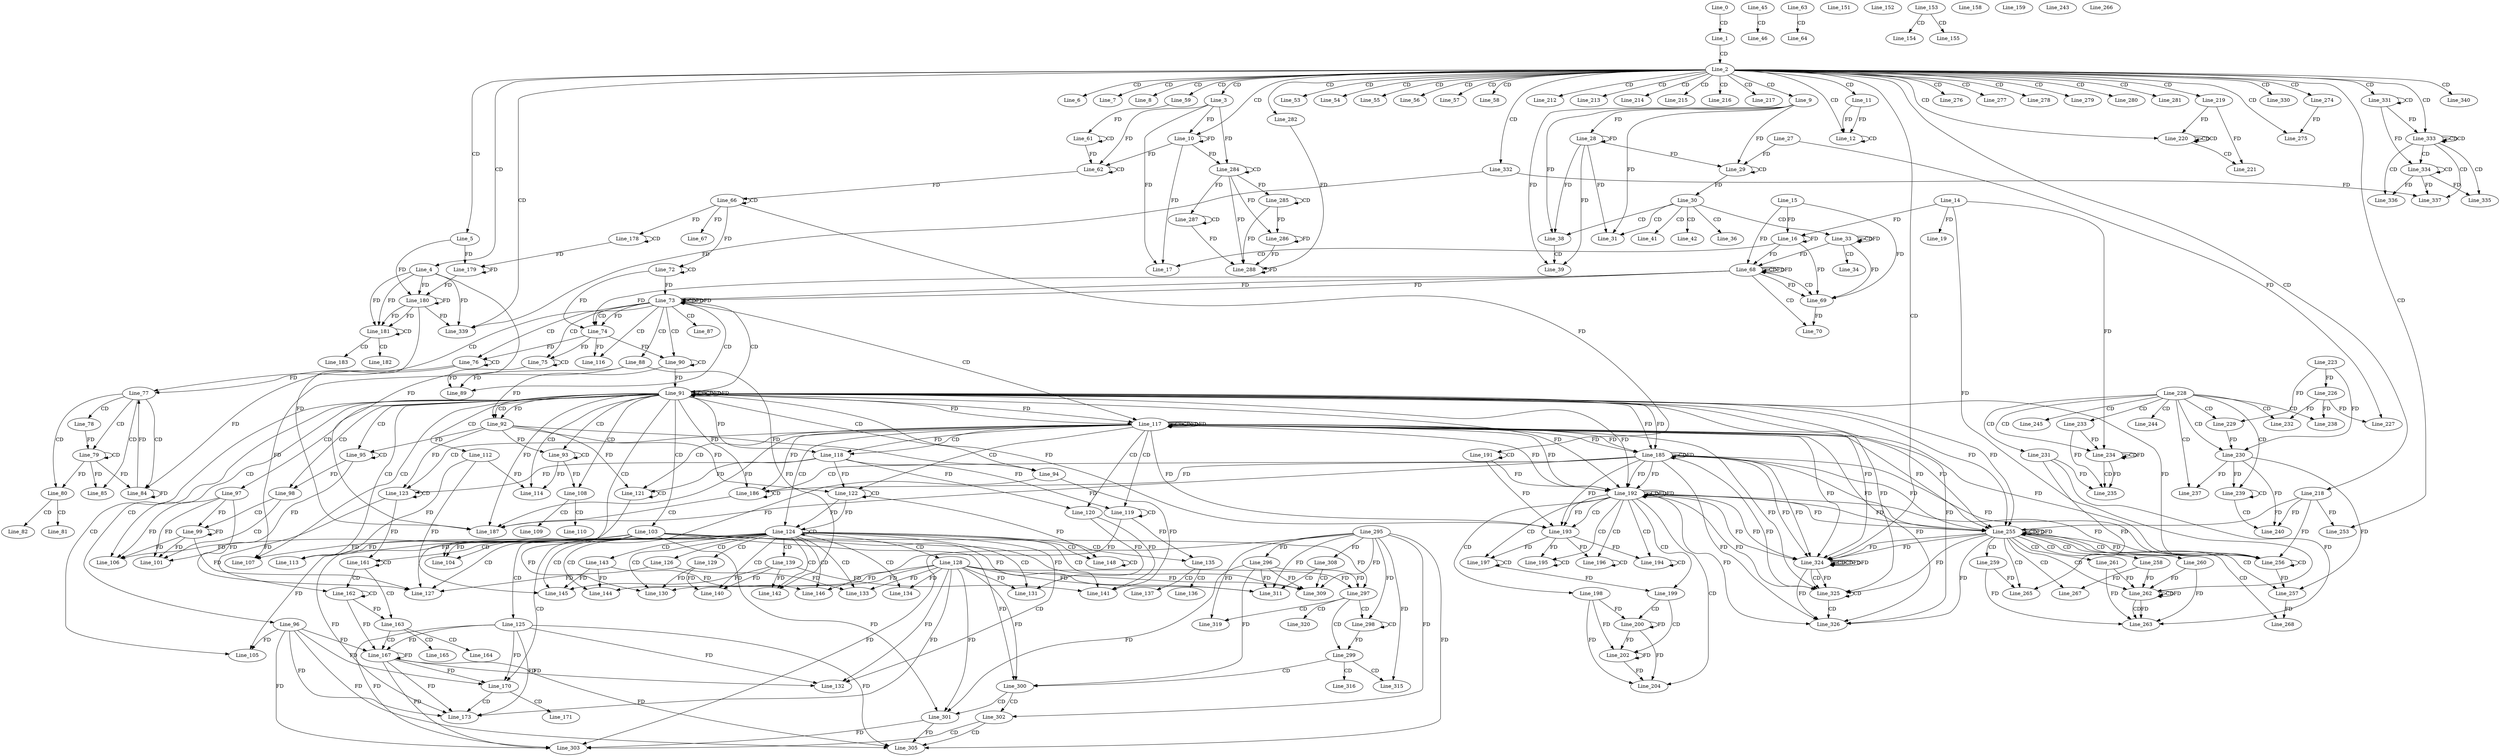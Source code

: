 digraph G {
  Line_0;
  Line_1;
  Line_2;
  Line_3;
  Line_4;
  Line_5;
  Line_6;
  Line_7;
  Line_8;
  Line_9;
  Line_10;
  Line_11;
  Line_12;
  Line_12;
  Line_16;
  Line_15;
  Line_16;
  Line_14;
  Line_16;
  Line_17;
  Line_19;
  Line_28;
  Line_29;
  Line_29;
  Line_27;
  Line_30;
  Line_31;
  Line_33;
  Line_33;
  Line_33;
  Line_34;
  Line_36;
  Line_38;
  Line_39;
  Line_41;
  Line_42;
  Line_45;
  Line_46;
  Line_53;
  Line_54;
  Line_55;
  Line_56;
  Line_57;
  Line_58;
  Line_59;
  Line_61;
  Line_61;
  Line_62;
  Line_62;
  Line_62;
  Line_63;
  Line_64;
  Line_66;
  Line_66;
  Line_67;
  Line_68;
  Line_68;
  Line_68;
  Line_68;
  Line_69;
  Line_69;
  Line_70;
  Line_70;
  Line_72;
  Line_72;
  Line_73;
  Line_73;
  Line_73;
  Line_73;
  Line_74;
  Line_74;
  Line_75;
  Line_75;
  Line_76;
  Line_76;
  Line_77;
  Line_77;
  Line_78;
  Line_79;
  Line_79;
  Line_80;
  Line_81;
  Line_82;
  Line_84;
  Line_84;
  Line_85;
  Line_87;
  Line_88;
  Line_89;
  Line_90;
  Line_90;
  Line_91;
  Line_91;
  Line_91;
  Line_91;
  Line_92;
  Line_92;
  Line_93;
  Line_93;
  Line_94;
  Line_94;
  Line_95;
  Line_95;
  Line_96;
  Line_97;
  Line_98;
  Line_98;
  Line_99;
  Line_101;
  Line_103;
  Line_104;
  Line_105;
  Line_106;
  Line_107;
  Line_107;
  Line_108;
  Line_108;
  Line_109;
  Line_110;
  Line_112;
  Line_113;
  Line_114;
  Line_116;
  Line_117;
  Line_117;
  Line_117;
  Line_118;
  Line_118;
  Line_119;
  Line_119;
  Line_120;
  Line_120;
  Line_121;
  Line_121;
  Line_122;
  Line_122;
  Line_123;
  Line_123;
  Line_124;
  Line_124;
  Line_125;
  Line_126;
  Line_127;
  Line_128;
  Line_129;
  Line_130;
  Line_131;
  Line_132;
  Line_133;
  Line_134;
  Line_134;
  Line_135;
  Line_135;
  Line_136;
  Line_137;
  Line_139;
  Line_140;
  Line_141;
  Line_142;
  Line_142;
  Line_143;
  Line_144;
  Line_145;
  Line_146;
  Line_148;
  Line_148;
  Line_151;
  Line_152;
  Line_153;
  Line_153;
  Line_154;
  Line_155;
  Line_158;
  Line_159;
  Line_161;
  Line_161;
  Line_161;
  Line_162;
  Line_162;
  Line_162;
  Line_163;
  Line_164;
  Line_165;
  Line_167;
  Line_167;
  Line_170;
  Line_171;
  Line_171;
  Line_173;
  Line_178;
  Line_178;
  Line_179;
  Line_179;
  Line_180;
  Line_180;
  Line_181;
  Line_181;
  Line_182;
  Line_183;
  Line_185;
  Line_185;
  Line_185;
  Line_186;
  Line_186;
  Line_186;
  Line_187;
  Line_191;
  Line_191;
  Line_192;
  Line_192;
  Line_192;
  Line_192;
  Line_193;
  Line_193;
  Line_194;
  Line_194;
  Line_195;
  Line_195;
  Line_196;
  Line_196;
  Line_197;
  Line_197;
  Line_198;
  Line_199;
  Line_199;
  Line_200;
  Line_202;
  Line_204;
  Line_212;
  Line_213;
  Line_214;
  Line_215;
  Line_216;
  Line_217;
  Line_218;
  Line_219;
  Line_220;
  Line_220;
  Line_220;
  Line_221;
  Line_223;
  Line_226;
  Line_227;
  Line_226;
  Line_228;
  Line_229;
  Line_229;
  Line_230;
  Line_230;
  Line_230;
  Line_231;
  Line_232;
  Line_233;
  Line_234;
  Line_234;
  Line_234;
  Line_235;
  Line_237;
  Line_237;
  Line_238;
  Line_239;
  Line_239;
  Line_239;
  Line_240;
  Line_243;
  Line_244;
  Line_245;
  Line_253;
  Line_253;
  Line_255;
  Line_255;
  Line_255;
  Line_255;
  Line_256;
  Line_256;
  Line_257;
  Line_257;
  Line_258;
  Line_259;
  Line_260;
  Line_261;
  Line_262;
  Line_262;
  Line_262;
  Line_263;
  Line_265;
  Line_266;
  Line_267;
  Line_268;
  Line_268;
  Line_274;
  Line_275;
  Line_276;
  Line_277;
  Line_278;
  Line_279;
  Line_280;
  Line_281;
  Line_282;
  Line_284;
  Line_284;
  Line_285;
  Line_285;
  Line_286;
  Line_286;
  Line_287;
  Line_287;
  Line_288;
  Line_288;
  Line_288;
  Line_295;
  Line_296;
  Line_297;
  Line_296;
  Line_298;
  Line_298;
  Line_298;
  Line_299;
  Line_300;
  Line_300;
  Line_300;
  Line_301;
  Line_301;
  Line_302;
  Line_302;
  Line_303;
  Line_303;
  Line_305;
  Line_305;
  Line_305;
  Line_308;
  Line_308;
  Line_309;
  Line_309;
  Line_311;
  Line_311;
  Line_311;
  Line_315;
  Line_315;
  Line_316;
  Line_319;
  Line_319;
  Line_320;
  Line_324;
  Line_324;
  Line_324;
  Line_325;
  Line_325;
  Line_325;
  Line_326;
  Line_330;
  Line_331;
  Line_331;
  Line_332;
  Line_333;
  Line_333;
  Line_334;
  Line_334;
  Line_334;
  Line_335;
  Line_336;
  Line_337;
  Line_339;
  Line_340;
  Line_0 -> Line_1 [ label="CD" ];
  Line_1 -> Line_2 [ label="CD" ];
  Line_2 -> Line_3 [ label="CD" ];
  Line_2 -> Line_4 [ label="CD" ];
  Line_2 -> Line_5 [ label="CD" ];
  Line_2 -> Line_6 [ label="CD" ];
  Line_2 -> Line_7 [ label="CD" ];
  Line_2 -> Line_8 [ label="CD" ];
  Line_2 -> Line_9 [ label="CD" ];
  Line_2 -> Line_10 [ label="CD" ];
  Line_3 -> Line_10 [ label="FD" ];
  Line_10 -> Line_10 [ label="FD" ];
  Line_2 -> Line_11 [ label="CD" ];
  Line_2 -> Line_12 [ label="CD" ];
  Line_11 -> Line_12 [ label="FD" ];
  Line_12 -> Line_12 [ label="CD" ];
  Line_11 -> Line_12 [ label="FD" ];
  Line_16 -> Line_16 [ label="FD" ];
  Line_15 -> Line_16 [ label="FD" ];
  Line_14 -> Line_16 [ label="FD" ];
  Line_16 -> Line_17 [ label="CD" ];
  Line_3 -> Line_17 [ label="FD" ];
  Line_10 -> Line_17 [ label="FD" ];
  Line_14 -> Line_19 [ label="FD" ];
  Line_9 -> Line_28 [ label="FD" ];
  Line_28 -> Line_28 [ label="FD" ];
  Line_29 -> Line_29 [ label="CD" ];
  Line_27 -> Line_29 [ label="FD" ];
  Line_9 -> Line_29 [ label="FD" ];
  Line_28 -> Line_29 [ label="FD" ];
  Line_29 -> Line_30 [ label="FD" ];
  Line_30 -> Line_31 [ label="CD" ];
  Line_9 -> Line_31 [ label="FD" ];
  Line_28 -> Line_31 [ label="FD" ];
  Line_30 -> Line_33 [ label="CD" ];
  Line_33 -> Line_33 [ label="CD" ];
  Line_33 -> Line_33 [ label="FD" ];
  Line_33 -> Line_34 [ label="CD" ];
  Line_30 -> Line_36 [ label="CD" ];
  Line_30 -> Line_38 [ label="CD" ];
  Line_9 -> Line_38 [ label="FD" ];
  Line_28 -> Line_38 [ label="FD" ];
  Line_38 -> Line_39 [ label="CD" ];
  Line_9 -> Line_39 [ label="FD" ];
  Line_28 -> Line_39 [ label="FD" ];
  Line_30 -> Line_41 [ label="CD" ];
  Line_30 -> Line_42 [ label="CD" ];
  Line_45 -> Line_46 [ label="CD" ];
  Line_2 -> Line_53 [ label="CD" ];
  Line_2 -> Line_54 [ label="CD" ];
  Line_2 -> Line_55 [ label="CD" ];
  Line_2 -> Line_56 [ label="CD" ];
  Line_2 -> Line_57 [ label="CD" ];
  Line_2 -> Line_58 [ label="CD" ];
  Line_2 -> Line_59 [ label="CD" ];
  Line_61 -> Line_61 [ label="CD" ];
  Line_59 -> Line_61 [ label="FD" ];
  Line_62 -> Line_62 [ label="CD" ];
  Line_61 -> Line_62 [ label="FD" ];
  Line_3 -> Line_62 [ label="FD" ];
  Line_10 -> Line_62 [ label="FD" ];
  Line_63 -> Line_64 [ label="CD" ];
  Line_66 -> Line_66 [ label="CD" ];
  Line_62 -> Line_66 [ label="FD" ];
  Line_66 -> Line_67 [ label="FD" ];
  Line_68 -> Line_68 [ label="CD" ];
  Line_33 -> Line_68 [ label="FD" ];
  Line_16 -> Line_68 [ label="FD" ];
  Line_15 -> Line_68 [ label="FD" ];
  Line_68 -> Line_68 [ label="FD" ];
  Line_68 -> Line_69 [ label="CD" ];
  Line_33 -> Line_69 [ label="FD" ];
  Line_16 -> Line_69 [ label="FD" ];
  Line_15 -> Line_69 [ label="FD" ];
  Line_68 -> Line_69 [ label="FD" ];
  Line_68 -> Line_70 [ label="CD" ];
  Line_69 -> Line_70 [ label="FD" ];
  Line_72 -> Line_72 [ label="CD" ];
  Line_66 -> Line_72 [ label="FD" ];
  Line_68 -> Line_73 [ label="FD" ];
  Line_72 -> Line_73 [ label="FD" ];
  Line_73 -> Line_73 [ label="CD" ];
  Line_73 -> Line_73 [ label="FD" ];
  Line_68 -> Line_73 [ label="FD" ];
  Line_73 -> Line_74 [ label="CD" ];
  Line_72 -> Line_74 [ label="FD" ];
  Line_73 -> Line_74 [ label="FD" ];
  Line_68 -> Line_74 [ label="FD" ];
  Line_73 -> Line_75 [ label="CD" ];
  Line_75 -> Line_75 [ label="CD" ];
  Line_74 -> Line_75 [ label="FD" ];
  Line_73 -> Line_76 [ label="CD" ];
  Line_76 -> Line_76 [ label="CD" ];
  Line_74 -> Line_76 [ label="FD" ];
  Line_73 -> Line_77 [ label="CD" ];
  Line_76 -> Line_77 [ label="FD" ];
  Line_77 -> Line_78 [ label="CD" ];
  Line_77 -> Line_79 [ label="CD" ];
  Line_79 -> Line_79 [ label="CD" ];
  Line_78 -> Line_79 [ label="FD" ];
  Line_77 -> Line_80 [ label="CD" ];
  Line_79 -> Line_80 [ label="FD" ];
  Line_80 -> Line_81 [ label="CD" ];
  Line_80 -> Line_82 [ label="CD" ];
  Line_77 -> Line_84 [ label="CD" ];
  Line_76 -> Line_84 [ label="FD" ];
  Line_84 -> Line_84 [ label="FD" ];
  Line_79 -> Line_84 [ label="FD" ];
  Line_77 -> Line_85 [ label="CD" ];
  Line_79 -> Line_85 [ label="FD" ];
  Line_73 -> Line_87 [ label="CD" ];
  Line_73 -> Line_88 [ label="CD" ];
  Line_73 -> Line_89 [ label="CD" ];
  Line_75 -> Line_89 [ label="FD" ];
  Line_88 -> Line_89 [ label="FD" ];
  Line_73 -> Line_90 [ label="CD" ];
  Line_90 -> Line_90 [ label="CD" ];
  Line_74 -> Line_90 [ label="FD" ];
  Line_73 -> Line_91 [ label="CD" ];
  Line_91 -> Line_91 [ label="CD" ];
  Line_91 -> Line_91 [ label="CD" ];
  Line_90 -> Line_91 [ label="FD" ];
  Line_91 -> Line_91 [ label="FD" ];
  Line_91 -> Line_92 [ label="CD" ];
  Line_90 -> Line_92 [ label="FD" ];
  Line_91 -> Line_92 [ label="FD" ];
  Line_91 -> Line_93 [ label="CD" ];
  Line_93 -> Line_93 [ label="CD" ];
  Line_92 -> Line_93 [ label="FD" ];
  Line_91 -> Line_94 [ label="CD" ];
  Line_92 -> Line_94 [ label="FD" ];
  Line_91 -> Line_95 [ label="CD" ];
  Line_95 -> Line_95 [ label="CD" ];
  Line_92 -> Line_95 [ label="FD" ];
  Line_91 -> Line_96 [ label="CD" ];
  Line_91 -> Line_97 [ label="CD" ];
  Line_91 -> Line_98 [ label="CD" ];
  Line_95 -> Line_98 [ label="FD" ];
  Line_98 -> Line_99 [ label="CD" ];
  Line_97 -> Line_99 [ label="FD" ];
  Line_99 -> Line_99 [ label="FD" ];
  Line_98 -> Line_101 [ label="CD" ];
  Line_97 -> Line_101 [ label="FD" ];
  Line_99 -> Line_101 [ label="FD" ];
  Line_95 -> Line_101 [ label="FD" ];
  Line_91 -> Line_103 [ label="CD" ];
  Line_91 -> Line_104 [ label="CD" ];
  Line_103 -> Line_104 [ label="FD" ];
  Line_94 -> Line_104 [ label="FD" ];
  Line_91 -> Line_105 [ label="CD" ];
  Line_103 -> Line_105 [ label="FD" ];
  Line_96 -> Line_105 [ label="FD" ];
  Line_91 -> Line_106 [ label="CD" ];
  Line_103 -> Line_106 [ label="FD" ];
  Line_97 -> Line_106 [ label="FD" ];
  Line_99 -> Line_106 [ label="FD" ];
  Line_91 -> Line_107 [ label="CD" ];
  Line_103 -> Line_107 [ label="FD" ];
  Line_88 -> Line_107 [ label="FD" ];
  Line_91 -> Line_108 [ label="CD" ];
  Line_93 -> Line_108 [ label="FD" ];
  Line_108 -> Line_109 [ label="CD" ];
  Line_108 -> Line_110 [ label="CD" ];
  Line_91 -> Line_112 [ label="CD" ];
  Line_91 -> Line_113 [ label="CD" ];
  Line_112 -> Line_113 [ label="FD" ];
  Line_103 -> Line_113 [ label="FD" ];
  Line_91 -> Line_114 [ label="CD" ];
  Line_93 -> Line_114 [ label="FD" ];
  Line_112 -> Line_114 [ label="FD" ];
  Line_73 -> Line_116 [ label="CD" ];
  Line_74 -> Line_116 [ label="FD" ];
  Line_73 -> Line_117 [ label="CD" ];
  Line_117 -> Line_117 [ label="CD" ];
  Line_91 -> Line_117 [ label="FD" ];
  Line_117 -> Line_117 [ label="CD" ];
  Line_117 -> Line_117 [ label="FD" ];
  Line_91 -> Line_117 [ label="FD" ];
  Line_117 -> Line_118 [ label="CD" ];
  Line_117 -> Line_118 [ label="FD" ];
  Line_91 -> Line_118 [ label="FD" ];
  Line_117 -> Line_119 [ label="CD" ];
  Line_119 -> Line_119 [ label="CD" ];
  Line_118 -> Line_119 [ label="FD" ];
  Line_117 -> Line_120 [ label="CD" ];
  Line_118 -> Line_120 [ label="FD" ];
  Line_117 -> Line_121 [ label="CD" ];
  Line_121 -> Line_121 [ label="CD" ];
  Line_118 -> Line_121 [ label="FD" ];
  Line_92 -> Line_121 [ label="FD" ];
  Line_117 -> Line_122 [ label="CD" ];
  Line_122 -> Line_122 [ label="CD" ];
  Line_118 -> Line_122 [ label="FD" ];
  Line_92 -> Line_122 [ label="FD" ];
  Line_117 -> Line_123 [ label="CD" ];
  Line_123 -> Line_123 [ label="CD" ];
  Line_118 -> Line_123 [ label="FD" ];
  Line_92 -> Line_123 [ label="FD" ];
  Line_117 -> Line_124 [ label="CD" ];
  Line_122 -> Line_124 [ label="FD" ];
  Line_124 -> Line_124 [ label="CD" ];
  Line_122 -> Line_124 [ label="FD" ];
  Line_124 -> Line_125 [ label="CD" ];
  Line_124 -> Line_126 [ label="CD" ];
  Line_124 -> Line_127 [ label="CD" ];
  Line_126 -> Line_127 [ label="FD" ];
  Line_97 -> Line_127 [ label="FD" ];
  Line_99 -> Line_127 [ label="FD" ];
  Line_121 -> Line_127 [ label="FD" ];
  Line_124 -> Line_128 [ label="CD" ];
  Line_124 -> Line_129 [ label="CD" ];
  Line_124 -> Line_130 [ label="CD" ];
  Line_128 -> Line_130 [ label="FD" ];
  Line_103 -> Line_130 [ label="FD" ];
  Line_129 -> Line_130 [ label="FD" ];
  Line_124 -> Line_131 [ label="CD" ];
  Line_128 -> Line_131 [ label="FD" ];
  Line_120 -> Line_131 [ label="FD" ];
  Line_124 -> Line_132 [ label="CD" ];
  Line_128 -> Line_132 [ label="FD" ];
  Line_125 -> Line_132 [ label="FD" ];
  Line_124 -> Line_133 [ label="CD" ];
  Line_128 -> Line_133 [ label="FD" ];
  Line_126 -> Line_133 [ label="FD" ];
  Line_124 -> Line_134 [ label="CD" ];
  Line_128 -> Line_134 [ label="FD" ];
  Line_124 -> Line_135 [ label="CD" ];
  Line_119 -> Line_135 [ label="FD" ];
  Line_135 -> Line_136 [ label="CD" ];
  Line_135 -> Line_137 [ label="CD" ];
  Line_124 -> Line_139 [ label="CD" ];
  Line_124 -> Line_140 [ label="CD" ];
  Line_139 -> Line_140 [ label="FD" ];
  Line_129 -> Line_140 [ label="FD" ];
  Line_124 -> Line_141 [ label="CD" ];
  Line_139 -> Line_141 [ label="FD" ];
  Line_120 -> Line_141 [ label="FD" ];
  Line_94 -> Line_141 [ label="FD" ];
  Line_124 -> Line_142 [ label="CD" ];
  Line_139 -> Line_142 [ label="FD" ];
  Line_88 -> Line_142 [ label="FD" ];
  Line_124 -> Line_143 [ label="CD" ];
  Line_124 -> Line_144 [ label="CD" ];
  Line_143 -> Line_144 [ label="FD" ];
  Line_128 -> Line_144 [ label="FD" ];
  Line_124 -> Line_145 [ label="CD" ];
  Line_143 -> Line_145 [ label="FD" ];
  Line_112 -> Line_145 [ label="FD" ];
  Line_139 -> Line_145 [ label="FD" ];
  Line_124 -> Line_146 [ label="CD" ];
  Line_119 -> Line_146 [ label="FD" ];
  Line_143 -> Line_146 [ label="FD" ];
  Line_124 -> Line_148 [ label="CD" ];
  Line_148 -> Line_148 [ label="CD" ];
  Line_122 -> Line_148 [ label="FD" ];
  Line_153 -> Line_154 [ label="CD" ];
  Line_153 -> Line_155 [ label="CD" ];
  Line_124 -> Line_161 [ label="CD" ];
  Line_161 -> Line_161 [ label="CD" ];
  Line_123 -> Line_161 [ label="FD" ];
  Line_161 -> Line_162 [ label="CD" ];
  Line_162 -> Line_162 [ label="CD" ];
  Line_123 -> Line_162 [ label="FD" ];
  Line_161 -> Line_163 [ label="CD" ];
  Line_162 -> Line_163 [ label="FD" ];
  Line_163 -> Line_164 [ label="CD" ];
  Line_163 -> Line_165 [ label="CD" ];
  Line_163 -> Line_167 [ label="CD" ];
  Line_125 -> Line_167 [ label="FD" ];
  Line_167 -> Line_167 [ label="FD" ];
  Line_96 -> Line_167 [ label="FD" ];
  Line_162 -> Line_167 [ label="FD" ];
  Line_124 -> Line_170 [ label="CD" ];
  Line_125 -> Line_170 [ label="FD" ];
  Line_167 -> Line_170 [ label="FD" ];
  Line_96 -> Line_170 [ label="FD" ];
  Line_170 -> Line_171 [ label="CD" ];
  Line_170 -> Line_173 [ label="CD" ];
  Line_125 -> Line_173 [ label="FD" ];
  Line_167 -> Line_173 [ label="FD" ];
  Line_96 -> Line_173 [ label="FD" ];
  Line_128 -> Line_173 [ label="FD" ];
  Line_103 -> Line_173 [ label="FD" ];
  Line_178 -> Line_178 [ label="CD" ];
  Line_66 -> Line_178 [ label="FD" ];
  Line_5 -> Line_179 [ label="FD" ];
  Line_179 -> Line_179 [ label="FD" ];
  Line_178 -> Line_179 [ label="FD" ];
  Line_4 -> Line_180 [ label="FD" ];
  Line_180 -> Line_180 [ label="FD" ];
  Line_5 -> Line_180 [ label="FD" ];
  Line_179 -> Line_180 [ label="FD" ];
  Line_4 -> Line_181 [ label="FD" ];
  Line_180 -> Line_181 [ label="FD" ];
  Line_181 -> Line_181 [ label="CD" ];
  Line_4 -> Line_181 [ label="FD" ];
  Line_180 -> Line_181 [ label="FD" ];
  Line_181 -> Line_182 [ label="CD" ];
  Line_181 -> Line_183 [ label="CD" ];
  Line_117 -> Line_185 [ label="FD" ];
  Line_91 -> Line_185 [ label="FD" ];
  Line_185 -> Line_185 [ label="CD" ];
  Line_185 -> Line_185 [ label="FD" ];
  Line_117 -> Line_185 [ label="FD" ];
  Line_91 -> Line_185 [ label="FD" ];
  Line_185 -> Line_186 [ label="CD" ];
  Line_186 -> Line_186 [ label="CD" ];
  Line_185 -> Line_186 [ label="FD" ];
  Line_117 -> Line_186 [ label="FD" ];
  Line_91 -> Line_186 [ label="FD" ];
  Line_186 -> Line_187 [ label="CD" ];
  Line_185 -> Line_187 [ label="FD" ];
  Line_117 -> Line_187 [ label="FD" ];
  Line_91 -> Line_187 [ label="FD" ];
  Line_4 -> Line_187 [ label="FD" ];
  Line_180 -> Line_187 [ label="FD" ];
  Line_191 -> Line_191 [ label="CD" ];
  Line_66 -> Line_191 [ label="FD" ];
  Line_185 -> Line_192 [ label="FD" ];
  Line_117 -> Line_192 [ label="FD" ];
  Line_91 -> Line_192 [ label="FD" ];
  Line_191 -> Line_192 [ label="FD" ];
  Line_192 -> Line_192 [ label="CD" ];
  Line_192 -> Line_192 [ label="FD" ];
  Line_185 -> Line_192 [ label="FD" ];
  Line_117 -> Line_192 [ label="FD" ];
  Line_91 -> Line_192 [ label="FD" ];
  Line_192 -> Line_193 [ label="CD" ];
  Line_191 -> Line_193 [ label="FD" ];
  Line_192 -> Line_193 [ label="FD" ];
  Line_185 -> Line_193 [ label="FD" ];
  Line_117 -> Line_193 [ label="FD" ];
  Line_91 -> Line_193 [ label="FD" ];
  Line_192 -> Line_194 [ label="CD" ];
  Line_194 -> Line_194 [ label="CD" ];
  Line_193 -> Line_194 [ label="FD" ];
  Line_192 -> Line_195 [ label="CD" ];
  Line_195 -> Line_195 [ label="CD" ];
  Line_193 -> Line_195 [ label="FD" ];
  Line_192 -> Line_196 [ label="CD" ];
  Line_196 -> Line_196 [ label="CD" ];
  Line_193 -> Line_196 [ label="FD" ];
  Line_192 -> Line_197 [ label="CD" ];
  Line_197 -> Line_197 [ label="CD" ];
  Line_193 -> Line_197 [ label="FD" ];
  Line_192 -> Line_198 [ label="CD" ];
  Line_192 -> Line_199 [ label="CD" ];
  Line_197 -> Line_199 [ label="FD" ];
  Line_199 -> Line_200 [ label="CD" ];
  Line_198 -> Line_200 [ label="FD" ];
  Line_200 -> Line_200 [ label="FD" ];
  Line_199 -> Line_202 [ label="CD" ];
  Line_198 -> Line_202 [ label="FD" ];
  Line_200 -> Line_202 [ label="FD" ];
  Line_202 -> Line_202 [ label="FD" ];
  Line_192 -> Line_204 [ label="CD" ];
  Line_198 -> Line_204 [ label="FD" ];
  Line_200 -> Line_204 [ label="FD" ];
  Line_202 -> Line_204 [ label="FD" ];
  Line_2 -> Line_212 [ label="CD" ];
  Line_2 -> Line_213 [ label="CD" ];
  Line_2 -> Line_214 [ label="CD" ];
  Line_2 -> Line_215 [ label="CD" ];
  Line_2 -> Line_216 [ label="CD" ];
  Line_2 -> Line_217 [ label="CD" ];
  Line_2 -> Line_218 [ label="CD" ];
  Line_2 -> Line_219 [ label="CD" ];
  Line_2 -> Line_220 [ label="CD" ];
  Line_220 -> Line_220 [ label="CD" ];
  Line_220 -> Line_220 [ label="CD" ];
  Line_219 -> Line_220 [ label="FD" ];
  Line_220 -> Line_221 [ label="CD" ];
  Line_219 -> Line_221 [ label="FD" ];
  Line_223 -> Line_226 [ label="FD" ];
  Line_27 -> Line_227 [ label="FD" ];
  Line_226 -> Line_227 [ label="FD" ];
  Line_228 -> Line_229 [ label="CD" ];
  Line_223 -> Line_229 [ label="FD" ];
  Line_228 -> Line_230 [ label="CD" ];
  Line_229 -> Line_230 [ label="FD" ];
  Line_223 -> Line_230 [ label="FD" ];
  Line_228 -> Line_231 [ label="CD" ];
  Line_228 -> Line_232 [ label="CD" ];
  Line_226 -> Line_232 [ label="FD" ];
  Line_228 -> Line_233 [ label="CD" ];
  Line_228 -> Line_234 [ label="CD" ];
  Line_234 -> Line_234 [ label="CD" ];
  Line_234 -> Line_234 [ label="FD" ];
  Line_233 -> Line_234 [ label="FD" ];
  Line_14 -> Line_234 [ label="FD" ];
  Line_234 -> Line_235 [ label="CD" ];
  Line_231 -> Line_235 [ label="FD" ];
  Line_234 -> Line_235 [ label="FD" ];
  Line_233 -> Line_235 [ label="FD" ];
  Line_228 -> Line_237 [ label="CD" ];
  Line_230 -> Line_237 [ label="FD" ];
  Line_228 -> Line_238 [ label="CD" ];
  Line_226 -> Line_238 [ label="FD" ];
  Line_228 -> Line_239 [ label="CD" ];
  Line_239 -> Line_239 [ label="CD" ];
  Line_230 -> Line_239 [ label="FD" ];
  Line_239 -> Line_240 [ label="CD" ];
  Line_218 -> Line_240 [ label="FD" ];
  Line_230 -> Line_240 [ label="FD" ];
  Line_228 -> Line_244 [ label="CD" ];
  Line_228 -> Line_245 [ label="CD" ];
  Line_2 -> Line_253 [ label="CD" ];
  Line_218 -> Line_253 [ label="FD" ];
  Line_192 -> Line_255 [ label="FD" ];
  Line_185 -> Line_255 [ label="FD" ];
  Line_117 -> Line_255 [ label="FD" ];
  Line_91 -> Line_255 [ label="FD" ];
  Line_218 -> Line_255 [ label="FD" ];
  Line_255 -> Line_255 [ label="CD" ];
  Line_255 -> Line_255 [ label="FD" ];
  Line_192 -> Line_255 [ label="FD" ];
  Line_185 -> Line_255 [ label="FD" ];
  Line_117 -> Line_255 [ label="FD" ];
  Line_91 -> Line_255 [ label="FD" ];
  Line_255 -> Line_256 [ label="CD" ];
  Line_256 -> Line_256 [ label="CD" ];
  Line_218 -> Line_256 [ label="FD" ];
  Line_255 -> Line_256 [ label="FD" ];
  Line_192 -> Line_256 [ label="FD" ];
  Line_185 -> Line_256 [ label="FD" ];
  Line_117 -> Line_256 [ label="FD" ];
  Line_91 -> Line_256 [ label="FD" ];
  Line_255 -> Line_257 [ label="CD" ];
  Line_256 -> Line_257 [ label="FD" ];
  Line_230 -> Line_257 [ label="FD" ];
  Line_255 -> Line_258 [ label="CD" ];
  Line_255 -> Line_259 [ label="CD" ];
  Line_255 -> Line_260 [ label="CD" ];
  Line_255 -> Line_261 [ label="CD" ];
  Line_255 -> Line_262 [ label="CD" ];
  Line_262 -> Line_262 [ label="CD" ];
  Line_262 -> Line_262 [ label="FD" ];
  Line_260 -> Line_262 [ label="FD" ];
  Line_258 -> Line_262 [ label="FD" ];
  Line_14 -> Line_262 [ label="FD" ];
  Line_261 -> Line_262 [ label="FD" ];
  Line_262 -> Line_263 [ label="CD" ];
  Line_259 -> Line_263 [ label="FD" ];
  Line_231 -> Line_263 [ label="FD" ];
  Line_261 -> Line_263 [ label="FD" ];
  Line_262 -> Line_263 [ label="FD" ];
  Line_260 -> Line_263 [ label="FD" ];
  Line_255 -> Line_265 [ label="CD" ];
  Line_259 -> Line_265 [ label="FD" ];
  Line_231 -> Line_265 [ label="FD" ];
  Line_255 -> Line_267 [ label="CD" ];
  Line_258 -> Line_267 [ label="FD" ];
  Line_255 -> Line_268 [ label="CD" ];
  Line_257 -> Line_268 [ label="FD" ];
  Line_2 -> Line_274 [ label="CD" ];
  Line_2 -> Line_275 [ label="CD" ];
  Line_274 -> Line_275 [ label="FD" ];
  Line_2 -> Line_276 [ label="CD" ];
  Line_2 -> Line_277 [ label="CD" ];
  Line_2 -> Line_278 [ label="CD" ];
  Line_2 -> Line_279 [ label="CD" ];
  Line_2 -> Line_280 [ label="CD" ];
  Line_2 -> Line_281 [ label="CD" ];
  Line_2 -> Line_282 [ label="CD" ];
  Line_284 -> Line_284 [ label="CD" ];
  Line_3 -> Line_284 [ label="FD" ];
  Line_10 -> Line_284 [ label="FD" ];
  Line_285 -> Line_285 [ label="CD" ];
  Line_284 -> Line_285 [ label="FD" ];
  Line_285 -> Line_286 [ label="FD" ];
  Line_286 -> Line_286 [ label="FD" ];
  Line_284 -> Line_286 [ label="FD" ];
  Line_287 -> Line_287 [ label="CD" ];
  Line_284 -> Line_287 [ label="FD" ];
  Line_282 -> Line_288 [ label="FD" ];
  Line_288 -> Line_288 [ label="FD" ];
  Line_284 -> Line_288 [ label="FD" ];
  Line_285 -> Line_288 [ label="FD" ];
  Line_286 -> Line_288 [ label="FD" ];
  Line_287 -> Line_288 [ label="FD" ];
  Line_295 -> Line_296 [ label="FD" ];
  Line_128 -> Line_297 [ label="FD" ];
  Line_103 -> Line_297 [ label="FD" ];
  Line_296 -> Line_297 [ label="FD" ];
  Line_297 -> Line_298 [ label="CD" ];
  Line_298 -> Line_298 [ label="CD" ];
  Line_295 -> Line_298 [ label="FD" ];
  Line_297 -> Line_299 [ label="CD" ];
  Line_298 -> Line_299 [ label="FD" ];
  Line_299 -> Line_300 [ label="CD" ];
  Line_128 -> Line_300 [ label="FD" ];
  Line_103 -> Line_300 [ label="FD" ];
  Line_296 -> Line_300 [ label="FD" ];
  Line_300 -> Line_301 [ label="CD" ];
  Line_128 -> Line_301 [ label="FD" ];
  Line_103 -> Line_301 [ label="FD" ];
  Line_296 -> Line_301 [ label="FD" ];
  Line_300 -> Line_302 [ label="CD" ];
  Line_295 -> Line_302 [ label="FD" ];
  Line_302 -> Line_303 [ label="CD" ];
  Line_125 -> Line_303 [ label="FD" ];
  Line_167 -> Line_303 [ label="FD" ];
  Line_96 -> Line_303 [ label="FD" ];
  Line_301 -> Line_303 [ label="FD" ];
  Line_295 -> Line_303 [ label="FD" ];
  Line_302 -> Line_305 [ label="CD" ];
  Line_125 -> Line_305 [ label="FD" ];
  Line_167 -> Line_305 [ label="FD" ];
  Line_96 -> Line_305 [ label="FD" ];
  Line_301 -> Line_305 [ label="FD" ];
  Line_295 -> Line_305 [ label="FD" ];
  Line_295 -> Line_308 [ label="FD" ];
  Line_308 -> Line_309 [ label="CD" ];
  Line_128 -> Line_309 [ label="FD" ];
  Line_103 -> Line_309 [ label="FD" ];
  Line_296 -> Line_309 [ label="FD" ];
  Line_295 -> Line_309 [ label="FD" ];
  Line_308 -> Line_311 [ label="CD" ];
  Line_128 -> Line_311 [ label="FD" ];
  Line_103 -> Line_311 [ label="FD" ];
  Line_296 -> Line_311 [ label="FD" ];
  Line_295 -> Line_311 [ label="FD" ];
  Line_299 -> Line_315 [ label="CD" ];
  Line_295 -> Line_315 [ label="FD" ];
  Line_299 -> Line_316 [ label="CD" ];
  Line_297 -> Line_319 [ label="CD" ];
  Line_295 -> Line_319 [ label="FD" ];
  Line_297 -> Line_320 [ label="CD" ];
  Line_2 -> Line_324 [ label="CD" ];
  Line_324 -> Line_324 [ label="CD" ];
  Line_255 -> Line_324 [ label="FD" ];
  Line_192 -> Line_324 [ label="FD" ];
  Line_185 -> Line_324 [ label="FD" ];
  Line_324 -> Line_324 [ label="CD" ];
  Line_324 -> Line_324 [ label="FD" ];
  Line_255 -> Line_324 [ label="FD" ];
  Line_192 -> Line_324 [ label="FD" ];
  Line_185 -> Line_324 [ label="FD" ];
  Line_117 -> Line_324 [ label="FD" ];
  Line_91 -> Line_324 [ label="FD" ];
  Line_324 -> Line_325 [ label="CD" ];
  Line_325 -> Line_325 [ label="CD" ];
  Line_324 -> Line_325 [ label="FD" ];
  Line_255 -> Line_325 [ label="FD" ];
  Line_192 -> Line_325 [ label="FD" ];
  Line_185 -> Line_325 [ label="FD" ];
  Line_117 -> Line_325 [ label="FD" ];
  Line_91 -> Line_325 [ label="FD" ];
  Line_325 -> Line_326 [ label="CD" ];
  Line_324 -> Line_326 [ label="FD" ];
  Line_255 -> Line_326 [ label="FD" ];
  Line_192 -> Line_326 [ label="FD" ];
  Line_185 -> Line_326 [ label="FD" ];
  Line_117 -> Line_326 [ label="FD" ];
  Line_91 -> Line_326 [ label="FD" ];
  Line_2 -> Line_330 [ label="CD" ];
  Line_2 -> Line_331 [ label="CD" ];
  Line_331 -> Line_331 [ label="CD" ];
  Line_2 -> Line_332 [ label="CD" ];
  Line_2 -> Line_333 [ label="CD" ];
  Line_333 -> Line_333 [ label="CD" ];
  Line_333 -> Line_333 [ label="CD" ];
  Line_331 -> Line_333 [ label="FD" ];
  Line_333 -> Line_334 [ label="CD" ];
  Line_334 -> Line_334 [ label="CD" ];
  Line_331 -> Line_334 [ label="FD" ];
  Line_333 -> Line_335 [ label="CD" ];
  Line_334 -> Line_335 [ label="FD" ];
  Line_333 -> Line_336 [ label="CD" ];
  Line_334 -> Line_336 [ label="FD" ];
  Line_333 -> Line_337 [ label="CD" ];
  Line_332 -> Line_337 [ label="FD" ];
  Line_334 -> Line_337 [ label="FD" ];
  Line_2 -> Line_339 [ label="CD" ];
  Line_4 -> Line_339 [ label="FD" ];
  Line_180 -> Line_339 [ label="FD" ];
  Line_332 -> Line_339 [ label="FD" ];
  Line_2 -> Line_340 [ label="CD" ];
  Line_68 -> Line_68 [ label="FD" ];
  Line_73 -> Line_73 [ label="FD" ];
  Line_84 -> Line_77 [ label="FD" ];
  Line_91 -> Line_91 [ label="FD" ];
  Line_117 -> Line_117 [ label="FD" ];
  Line_167 -> Line_132 [ label="FD" ];
  Line_192 -> Line_192 [ label="FD" ];
  Line_255 -> Line_255 [ label="FD" ];
  Line_324 -> Line_324 [ label="FD" ];
}
